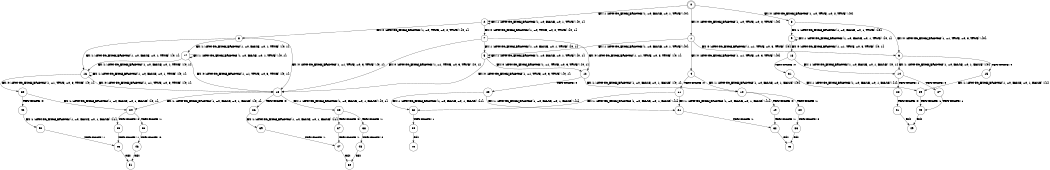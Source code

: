 digraph BCG {
size = "7, 10.5";
center = TRUE;
node [shape = circle];
0 [peripheries = 2];
0 -> 1 [label = "EX !0 !ATOMIC_EXCH_BRANCH (1, +0, TRUE, +0, 2, TRUE) !{0}"];
0 -> 2 [label = "EX !1 !ATOMIC_EXCH_BRANCH (1, +0, FALSE, +0, 1, TRUE) !{0}"];
0 -> 3 [label = "EX !0 !ATOMIC_EXCH_BRANCH (1, +0, TRUE, +0, 2, TRUE) !{0}"];
1 -> 4 [label = "EX !0 !ATOMIC_EXCH_BRANCH (1, +1, TRUE, +0, 3, TRUE) !{0}"];
1 -> 5 [label = "EX !1 !ATOMIC_EXCH_BRANCH (1, +0, FALSE, +0, 1, TRUE) !{0}"];
1 -> 6 [label = "EX !0 !ATOMIC_EXCH_BRANCH (1, +1, TRUE, +0, 3, TRUE) !{0}"];
2 -> 2 [label = "EX !1 !ATOMIC_EXCH_BRANCH (1, +0, FALSE, +0, 1, TRUE) !{0, 1}"];
2 -> 7 [label = "EX !0 !ATOMIC_EXCH_BRANCH (1, +0, TRUE, +0, 2, TRUE) !{0, 1}"];
2 -> 8 [label = "EX !0 !ATOMIC_EXCH_BRANCH (1, +0, TRUE, +0, 2, TRUE) !{0, 1}"];
3 -> 9 [label = "EX !1 !ATOMIC_EXCH_BRANCH (1, +0, FALSE, +0, 1, TRUE) !{0}"];
3 -> 6 [label = "EX !0 !ATOMIC_EXCH_BRANCH (1, +1, TRUE, +0, 3, TRUE) !{0}"];
4 -> 10 [label = "EX !1 !ATOMIC_EXCH_BRANCH (1, +0, FALSE, +0, 1, FALSE) !{0}"];
4 -> 11 [label = "TERMINATE !0"];
5 -> 12 [label = "EX !0 !ATOMIC_EXCH_BRANCH (1, +1, TRUE, +0, 3, TRUE) !{0, 1}"];
5 -> 5 [label = "EX !1 !ATOMIC_EXCH_BRANCH (1, +0, FALSE, +0, 1, TRUE) !{0, 1}"];
5 -> 13 [label = "EX !0 !ATOMIC_EXCH_BRANCH (1, +1, TRUE, +0, 3, TRUE) !{0, 1}"];
6 -> 14 [label = "EX !1 !ATOMIC_EXCH_BRANCH (1, +0, FALSE, +0, 1, FALSE) !{0}"];
6 -> 15 [label = "TERMINATE !0"];
7 -> 12 [label = "EX !0 !ATOMIC_EXCH_BRANCH (1, +1, TRUE, +0, 3, TRUE) !{0, 1}"];
7 -> 5 [label = "EX !1 !ATOMIC_EXCH_BRANCH (1, +0, FALSE, +0, 1, TRUE) !{0, 1}"];
7 -> 13 [label = "EX !0 !ATOMIC_EXCH_BRANCH (1, +1, TRUE, +0, 3, TRUE) !{0, 1}"];
8 -> 16 [label = "EX !1 !ATOMIC_EXCH_BRANCH (1, +0, FALSE, +0, 1, TRUE) !{0, 1}"];
8 -> 13 [label = "EX !0 !ATOMIC_EXCH_BRANCH (1, +1, TRUE, +0, 3, TRUE) !{0, 1}"];
8 -> 17 [label = "EX !1 !ATOMIC_EXCH_BRANCH (1, +0, FALSE, +0, 1, TRUE) !{0, 1}"];
9 -> 18 [label = "EX !0 !ATOMIC_EXCH_BRANCH (1, +1, TRUE, +0, 3, TRUE) !{0, 1}"];
9 -> 9 [label = "EX !1 !ATOMIC_EXCH_BRANCH (1, +0, FALSE, +0, 1, TRUE) !{0, 1}"];
10 -> 19 [label = "TERMINATE !0"];
10 -> 20 [label = "TERMINATE !1"];
11 -> 21 [label = "EX !1 !ATOMIC_EXCH_BRANCH (1, +0, FALSE, +0, 1, FALSE) !{1}"];
11 -> 22 [label = "EX !1 !ATOMIC_EXCH_BRANCH (1, +0, FALSE, +0, 1, FALSE) !{1}"];
12 -> 10 [label = "EX !1 !ATOMIC_EXCH_BRANCH (1, +0, FALSE, +0, 1, FALSE) !{0, 1}"];
12 -> 23 [label = "TERMINATE !0"];
13 -> 24 [label = "EX !1 !ATOMIC_EXCH_BRANCH (1, +0, FALSE, +0, 1, FALSE) !{0, 1}"];
13 -> 25 [label = "EX !1 !ATOMIC_EXCH_BRANCH (1, +0, FALSE, +0, 1, FALSE) !{0, 1}"];
13 -> 26 [label = "TERMINATE !0"];
14 -> 27 [label = "TERMINATE !0"];
14 -> 28 [label = "TERMINATE !1"];
15 -> 29 [label = "EX !1 !ATOMIC_EXCH_BRANCH (1, +0, FALSE, +0, 1, FALSE) !{1}"];
16 -> 30 [label = "EX !0 !ATOMIC_EXCH_BRANCH (1, +1, TRUE, +0, 3, TRUE) !{0, 1}"];
16 -> 16 [label = "EX !1 !ATOMIC_EXCH_BRANCH (1, +0, FALSE, +0, 1, TRUE) !{0, 1}"];
16 -> 13 [label = "EX !0 !ATOMIC_EXCH_BRANCH (1, +1, TRUE, +0, 3, TRUE) !{0, 1}"];
17 -> 16 [label = "EX !1 !ATOMIC_EXCH_BRANCH (1, +0, FALSE, +0, 1, TRUE) !{0, 1}"];
17 -> 13 [label = "EX !0 !ATOMIC_EXCH_BRANCH (1, +1, TRUE, +0, 3, TRUE) !{0, 1}"];
17 -> 17 [label = "EX !1 !ATOMIC_EXCH_BRANCH (1, +0, FALSE, +0, 1, TRUE) !{0, 1}"];
18 -> 14 [label = "EX !1 !ATOMIC_EXCH_BRANCH (1, +0, FALSE, +0, 1, FALSE) !{0, 1}"];
18 -> 31 [label = "TERMINATE !0"];
19 -> 32 [label = "TERMINATE !1"];
20 -> 33 [label = "TERMINATE !0"];
21 -> 32 [label = "TERMINATE !1"];
22 -> 34 [label = "TERMINATE !1"];
23 -> 21 [label = "EX !1 !ATOMIC_EXCH_BRANCH (1, +0, FALSE, +0, 1, FALSE) !{1}"];
23 -> 22 [label = "EX !1 !ATOMIC_EXCH_BRANCH (1, +0, FALSE, +0, 1, FALSE) !{1}"];
24 -> 35 [label = "TERMINATE !0"];
24 -> 36 [label = "TERMINATE !1"];
25 -> 37 [label = "TERMINATE !0"];
25 -> 38 [label = "TERMINATE !1"];
26 -> 39 [label = "EX !1 !ATOMIC_EXCH_BRANCH (1, +0, FALSE, +0, 1, FALSE) !{1}"];
27 -> 40 [label = "TERMINATE !1"];
28 -> 41 [label = "TERMINATE !0"];
29 -> 40 [label = "TERMINATE !1"];
30 -> 24 [label = "EX !1 !ATOMIC_EXCH_BRANCH (1, +0, FALSE, +0, 1, FALSE) !{0, 1}"];
30 -> 42 [label = "TERMINATE !0"];
31 -> 29 [label = "EX !1 !ATOMIC_EXCH_BRANCH (1, +0, FALSE, +0, 1, FALSE) !{1}"];
32 -> 43 [label = "exit"];
33 -> 43 [label = "exit"];
34 -> 44 [label = "exit"];
35 -> 45 [label = "TERMINATE !1"];
36 -> 46 [label = "TERMINATE !0"];
37 -> 47 [label = "TERMINATE !1"];
38 -> 48 [label = "TERMINATE !0"];
39 -> 47 [label = "TERMINATE !1"];
40 -> 49 [label = "exit"];
41 -> 49 [label = "exit"];
42 -> 50 [label = "EX !1 !ATOMIC_EXCH_BRANCH (1, +0, FALSE, +0, 1, FALSE) !{1}"];
45 -> 51 [label = "exit"];
46 -> 51 [label = "exit"];
47 -> 52 [label = "exit"];
48 -> 52 [label = "exit"];
50 -> 45 [label = "TERMINATE !1"];
}
